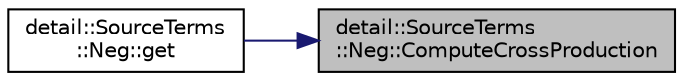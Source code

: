 digraph "detail::SourceTerms::Neg::ComputeCrossProduction"
{
 // LATEX_PDF_SIZE
  edge [fontname="Helvetica",fontsize="10",labelfontname="Helvetica",labelfontsize="10"];
  node [fontname="Helvetica",fontsize="10",shape=record];
  rankdir="RL";
  Node1 [label="detail::SourceTerms\l::Neg::ComputeCrossProduction",height=0.2,width=0.4,color="black", fillcolor="grey75", style="filled", fontcolor="black",tooltip=" "];
  Node1 -> Node2 [dir="back",color="midnightblue",fontsize="10",style="solid",fontname="Helvetica"];
  Node2 [label="detail::SourceTerms\l::Neg::get",height=0.2,width=0.4,color="black", fillcolor="white", style="filled",URL="$structdetail_1_1SourceTerms_1_1Neg.html#a3f680421347a04950e0859c9787a3d4a",tooltip=" "];
}
